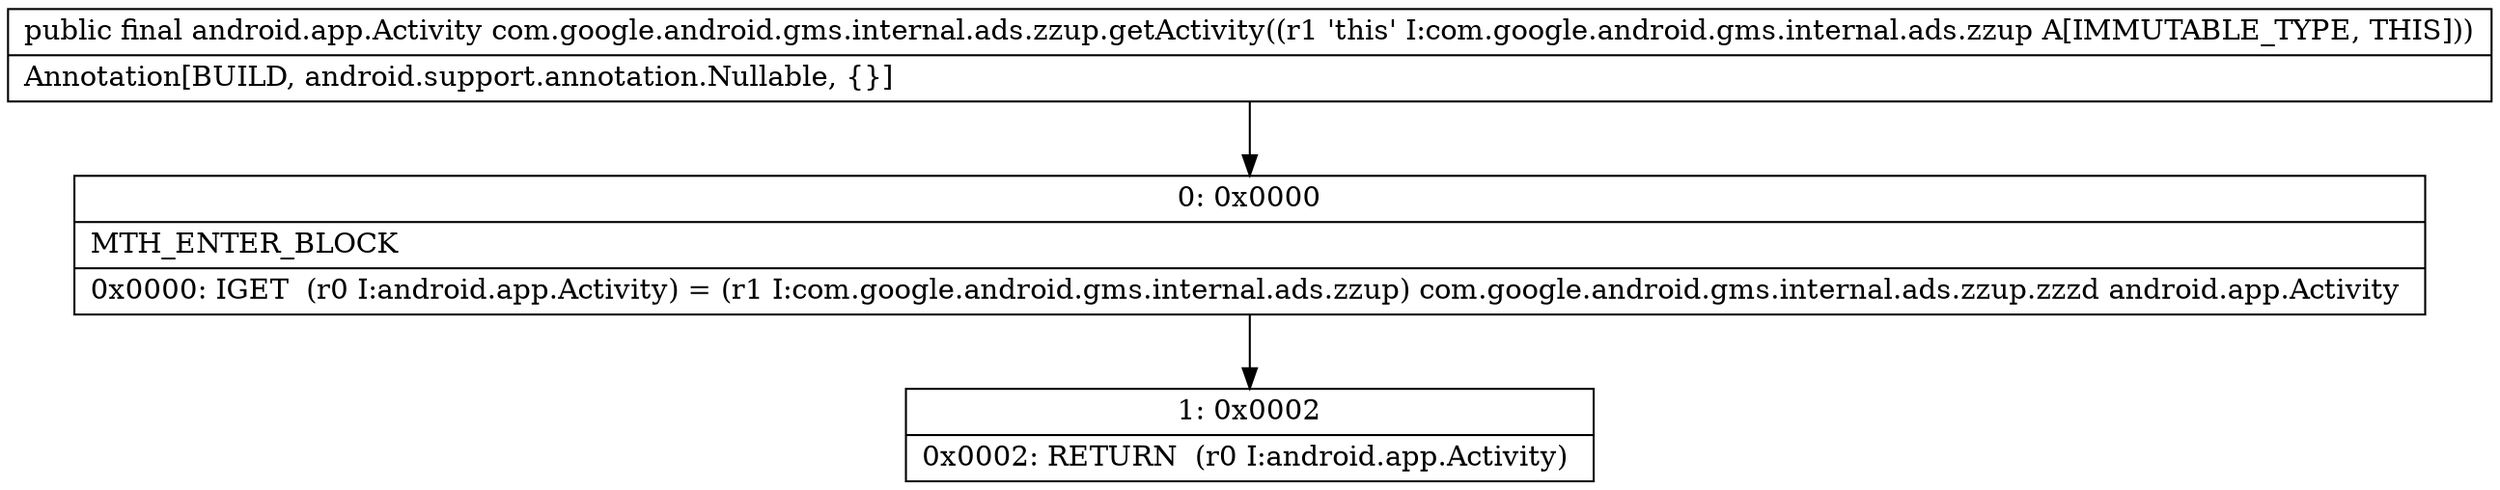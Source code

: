 digraph "CFG forcom.google.android.gms.internal.ads.zzup.getActivity()Landroid\/app\/Activity;" {
Node_0 [shape=record,label="{0\:\ 0x0000|MTH_ENTER_BLOCK\l|0x0000: IGET  (r0 I:android.app.Activity) = (r1 I:com.google.android.gms.internal.ads.zzup) com.google.android.gms.internal.ads.zzup.zzzd android.app.Activity \l}"];
Node_1 [shape=record,label="{1\:\ 0x0002|0x0002: RETURN  (r0 I:android.app.Activity) \l}"];
MethodNode[shape=record,label="{public final android.app.Activity com.google.android.gms.internal.ads.zzup.getActivity((r1 'this' I:com.google.android.gms.internal.ads.zzup A[IMMUTABLE_TYPE, THIS]))  | Annotation[BUILD, android.support.annotation.Nullable, \{\}]\l}"];
MethodNode -> Node_0;
Node_0 -> Node_1;
}

